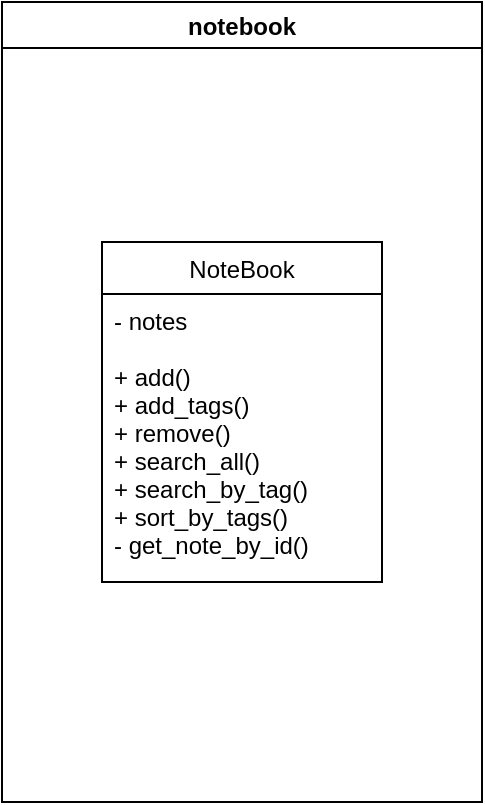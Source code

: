 <mxfile>
    <diagram id="qieUSZDHri-mmKk-7B0o" name="Page-1">
        <mxGraphModel dx="601" dy="516" grid="1" gridSize="10" guides="1" tooltips="1" connect="1" arrows="1" fold="1" page="1" pageScale="1" pageWidth="827" pageHeight="1169" math="0" shadow="0">
            <root>
                <mxCell id="0"/>
                <mxCell id="1" parent="0"/>
                <mxCell id="2" value="NoteBook" style="swimlane;fontStyle=0;childLayout=stackLayout;horizontal=1;startSize=26;fillColor=none;horizontalStack=0;resizeParent=1;resizeParentMax=0;resizeLast=0;collapsible=1;marginBottom=0;" vertex="1" parent="1">
                    <mxGeometry x="240" y="210" width="140" height="170" as="geometry"/>
                </mxCell>
                <mxCell id="3" value="- notes&#10;&#10;+ add()&#10;+ add_tags()&#10;+ remove()&#10;+ search_all()&#10;+ search_by_tag()&#10;+ sort_by_tags()&#10;- get_note_by_id()&#10;&#10;&#10;" style="text;strokeColor=none;fillColor=none;align=left;verticalAlign=top;spacingLeft=4;spacingRight=4;overflow=hidden;rotatable=0;points=[[0,0.5],[1,0.5]];portConstraint=eastwest;" vertex="1" parent="2">
                    <mxGeometry y="26" width="140" height="144" as="geometry"/>
                </mxCell>
                <mxCell id="6" value="notebook" style="swimlane;" vertex="1" parent="1">
                    <mxGeometry x="190" y="90" width="240" height="400" as="geometry"/>
                </mxCell>
            </root>
        </mxGraphModel>
    </diagram>
</mxfile>